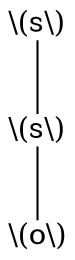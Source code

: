 graph {
	0 [label="\\(s\\)" shape=plain]
	1 [label="\\(s\\)" shape=plain]
	0 -- 1
	2 [label="\\(o\\)" shape=plain]
	1 -- 2
}
